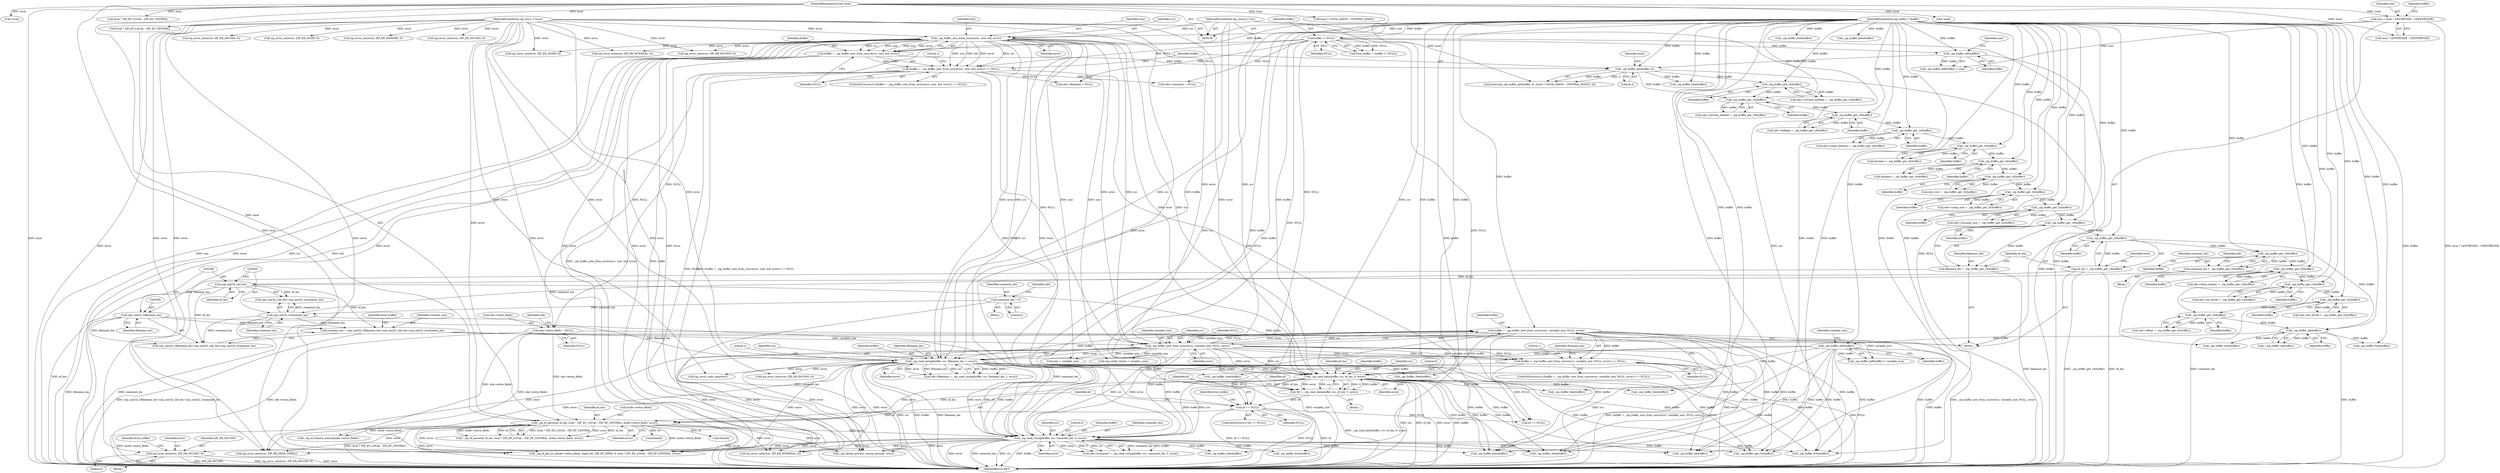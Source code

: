 digraph "0_libzip_2217022b7d1142738656d891e00b3d2d9179b796@pointer" {
"1000610" [label="(Call,zip_error_set(error, ZIP_ER_INCONS, 0))"];
"1000573" [label="(Call,_zip_read_string(buffer, src, comment_len, 0, error))"];
"1000426" [label="(Call,buffer = _zip_buffer_new_from_source(src, variable_size, NULL, error))"];
"1000111" [label="(MethodParameterIn,zip_buffer_t *buffer)"];
"1000428" [label="(Call,_zip_buffer_new_from_source(src, variable_size, NULL, error))"];
"1000157" [label="(Call,_zip_buffer_new_from_source(src, size, buf, error))"];
"1000110" [label="(MethodParameterIn,zip_source_t *src)"];
"1000129" [label="(Call,size = local ? LENTRYSIZE : CDENTRYSIZE)"];
"1000112" [label="(MethodParameterIn,bool local)"];
"1000113" [label="(MethodParameterIn,zip_error_t *error)"];
"1000391" [label="(Call,variable_size = (zip_uint32_t)filename_len+(zip_uint32_t)ef_len+(zip_uint32_t)comment_len)"];
"1000394" [label="(Call,(zip_uint32_t)filename_len)"];
"1000261" [label="(Call,filename_len = _zip_buffer_get_16(buffer))"];
"1000263" [label="(Call,_zip_buffer_get_16(buffer))"];
"1000259" [label="(Call,_zip_buffer_get_32(buffer))"];
"1000253" [label="(Call,_zip_buffer_get_32(buffer))"];
"1000247" [label="(Call,_zip_buffer_get_32(buffer))"];
"1000234" [label="(Call,_zip_buffer_get_16(buffer))"];
"1000230" [label="(Call,_zip_buffer_get_16(buffer))"];
"1000226" [label="(Call,_zip_buffer_get_16(buffer))"];
"1000220" [label="(Call,_zip_buffer_get_16(buffer))"];
"1000214" [label="(Call,_zip_buffer_get_16(buffer))"];
"1000202" [label="(Call,_zip_buffer_get_16(buffer))"];
"1000170" [label="(Call,_zip_buffer_get(buffer, 4))"];
"1000140" [label="(Call,_zip_buffer_left(buffer))"];
"1000126" [label="(Call,buffer != NULL)"];
"1000155" [label="(Call,buffer = _zip_buffer_new_from_source(src, size, buf, error))"];
"1000398" [label="(Call,(zip_uint32_t)ef_len)"];
"1000265" [label="(Call,ef_len = _zip_buffer_get_16(buffer))"];
"1000267" [label="(Call,_zip_buffer_get_16(buffer))"];
"1000401" [label="(Call,(zip_uint32_t)comment_len)"];
"1000297" [label="(Call,comment_len = _zip_buffer_get_16(buffer))"];
"1000299" [label="(Call,_zip_buffer_get_16(buffer))"];
"1000272" [label="(Call,comment_len = 0)"];
"1000154" [label="(Call,(buffer = _zip_buffer_new_from_source(src, size, buf, error)) == NULL)"];
"1000445" [label="(Call,_zip_read_string(buffer, src, filename_len, 1, error))"];
"1000409" [label="(Call,_zip_buffer_left(buffer))"];
"1000327" [label="(Call,_zip_buffer_ok(buffer))"];
"1000323" [label="(Call,_zip_buffer_get_32(buffer))"];
"1000317" [label="(Call,_zip_buffer_get_32(buffer))"];
"1000311" [label="(Call,_zip_buffer_get_16(buffer))"];
"1000305" [label="(Call,_zip_buffer_get_16(buffer))"];
"1000511" [label="(Call,_zip_read_data(buffer, src, ef_len, 0, error))"];
"1000533" [label="(Call,_zip_ef_parse(ef, ef_len, local ? ZIP_EF_LOCAL : ZIP_EF_CENTRAL, &zde->extra_fields, error))"];
"1000518" [label="(Call,ef == NULL)"];
"1000509" [label="(Call,*ef = _zip_read_data(buffer, src, ef_len, 0, error))"];
"1000425" [label="(Call,(buffer = _zip_buffer_new_from_source(src, variable_size, NULL, error)) == NULL)"];
"1000381" [label="(Call,zde->extra_fields = NULL)"];
"1000432" [label="(Identifier,error)"];
"1000422" [label="(Call,_zip_buffer_free(buffer))"];
"1000227" [label="(Identifier,buffer)"];
"1000433" [label="(Identifier,NULL)"];
"1000171" [label="(Identifier,buffer)"];
"1000141" [label="(Identifier,buffer)"];
"1000307" [label="(Call,zde->int_attrib = _zip_buffer_get_16(buffer))"];
"1000823" [label="(Call,_zip_buffer_free(buffer))"];
"1000160" [label="(Identifier,buf)"];
"1000162" [label="(Identifier,NULL)"];
"1000577" [label="(Literal,0)"];
"1000202" [label="(Call,_zip_buffer_get_16(buffer))"];
"1000129" [label="(Call,size = local ? LENTRYSIZE : CDENTRYSIZE)"];
"1000156" [label="(Identifier,buffer)"];
"1000401" [label="(Call,(zip_uint32_t)comment_len)"];
"1000277" [label="(Identifier,zde)"];
"1000689" [label="(Call,_zip_buffer_free(buffer))"];
"1000330" [label="(Call,zip_error_set(error, ZIP_ER_INTERNAL, 0))"];
"1000327" [label="(Call,_zip_buffer_ok(buffer))"];
"1000518" [label="(Call,ef == NULL)"];
"1000400" [label="(Identifier,ef_len)"];
"1000324" [label="(Identifier,buffer)"];
"1000254" [label="(Identifier,buffer)"];
"1000532" [label="(Call,!_zip_ef_parse(ef, ef_len, local ? ZIP_EF_LOCAL : ZIP_EF_CENTRAL, &zde->extra_fields, error))"];
"1000243" [label="(Call,zde->crc = _zip_buffer_get_32(buffer))"];
"1000300" [label="(Identifier,buffer)"];
"1000210" [label="(Call,zde->version_needed = _zip_buffer_get_16(buffer))"];
"1000157" [label="(Call,_zip_buffer_new_from_source(src, size, buf, error))"];
"1000296" [label="(Block,)"];
"1000448" [label="(Identifier,filename_len)"];
"1000139" [label="(Call,_zip_buffer_left(buffer) < size)"];
"1000431" [label="(Identifier,NULL)"];
"1000159" [label="(Identifier,size)"];
"1000272" [label="(Call,comment_len = 0)"];
"1000859" [label="(Call,size + variable_size)"];
"1000262" [label="(Identifier,filename_len)"];
"1000255" [label="(Call,zde->uncomp_size = _zip_buffer_get_32(buffer))"];
"1000507" [label="(Block,)"];
"1000260" [label="(Identifier,buffer)"];
"1000297" [label="(Call,comment_len = _zip_buffer_get_16(buffer))"];
"1000188" [label="(Call,_zip_buffer_free(buffer))"];
"1000221" [label="(Identifier,buffer)"];
"1000267" [label="(Call,_zip_buffer_get_16(buffer))"];
"1000862" [label="(MethodReturn,RET)"];
"1000794" [label="(Call,_zip_buffer_free(buffer))"];
"1000338" [label="(Call,_zip_buffer_free(buffer))"];
"1000611" [label="(Identifier,error)"];
"1000328" [label="(Identifier,buffer)"];
"1000301" [label="(Call,zde->disk_number = _zip_buffer_get_16(buffer))"];
"1000517" [label="(ControlStructure,if (ef == NULL))"];
"1000326" [label="(Call,!_zip_buffer_ok(buffer))"];
"1000405" [label="(Identifier,from_buffer)"];
"1000471" [label="(Call,_zip_buffer_free(buffer))"];
"1000140" [label="(Call,_zip_buffer_left(buffer))"];
"1000154" [label="(Call,(buffer = _zip_buffer_new_from_source(src, size, buf, error)) == NULL)"];
"1000172" [label="(Literal,4)"];
"1000215" [label="(Identifier,buffer)"];
"1000852" [label="(Call,_zip_ef_remove_internal(zde->extra_fields))"];
"1000427" [label="(Identifier,buffer)"];
"1000203" [label="(Identifier,buffer)"];
"1000573" [label="(Call,_zip_read_string(buffer, src, comment_len, 0, error))"];
"1000409" [label="(Call,_zip_buffer_left(buffer))"];
"1000413" [label="(Call,zip_error_set(error, ZIP_ER_INCONS, 0))"];
"1000382" [label="(Call,zde->extra_fields)"];
"1000274" [label="(Literal,0)"];
"1000248" [label="(Identifier,buffer)"];
"1000174" [label="(Identifier,local)"];
"1000234" [label="(Call,_zip_buffer_get_16(buffer))"];
"1000124" [label="(Call,from_buffer = (buffer != NULL))"];
"1000261" [label="(Call,filename_len = _zip_buffer_get_16(buffer))"];
"1000318" [label="(Identifier,buffer)"];
"1000214" [label="(Call,_zip_buffer_get_16(buffer))"];
"1000589" [label="(Call,_zip_buffer_free(buffer))"];
"1000536" [label="(Call,local ? ZIP_EF_LOCAL : ZIP_EF_CENTRAL)"];
"1000273" [label="(Identifier,comment_len)"];
"1000268" [label="(Identifier,buffer)"];
"1000450" [label="(Identifier,error)"];
"1000198" [label="(Call,zde->version_madeby = _zip_buffer_get_16(buffer))"];
"1000516" [label="(Identifier,error)"];
"1000449" [label="(Literal,1)"];
"1000323" [label="(Call,_zip_buffer_get_32(buffer))"];
"1000306" [label="(Identifier,buffer)"];
"1000127" [label="(Identifier,buffer)"];
"1000609" [label="(Block,)"];
"1000552" [label="(Call,_zip_buffer_free(buffer))"];
"1000408" [label="(Call,_zip_buffer_left(buffer) < variable_size)"];
"1000513" [label="(Identifier,src)"];
"1000311" [label="(Call,_zip_buffer_get_16(buffer))"];
"1000266" [label="(Identifier,ef_len)"];
"1000578" [label="(Identifier,error)"];
"1000228" [label="(Call,dostime = _zip_buffer_get_16(buffer))"];
"1000270" [label="(Identifier,local)"];
"1000713" [label="(Call,_zip_buffer_free(buffer))"];
"1000544" [label="(Identifier,error)"];
"1000535" [label="(Identifier,ef_len)"];
"1000170" [label="(Call,_zip_buffer_get(buffer, 4))"];
"1000161" [label="(Identifier,error)"];
"1000610" [label="(Call,zip_error_set(error, ZIP_ER_INCONS, 0))"];
"1000526" [label="(Call,_zip_buffer_free(buffer))"];
"1000777" [label="(Call,_zip_buffer_get_32(buffer))"];
"1000166" [label="(Literal,1)"];
"1000520" [label="(Identifier,NULL)"];
"1000546" [label="(Call,free(ef))"];
"1000613" [label="(Literal,0)"];
"1000173" [label="(Call,local ? LOCAL_MAGIC : CENTRAL_MAGIC)"];
"1000128" [label="(Identifier,NULL)"];
"1000437" [label="(Literal,1)"];
"1000222" [label="(Call,zde->comp_method = _zip_buffer_get_16(buffer))"];
"1000511" [label="(Call,_zip_read_data(buffer, src, ef_len, 0, error))"];
"1000299" [label="(Call,_zip_buffer_get_16(buffer))"];
"1000376" [label="(Call,zde->filename = NULL)"];
"1000113" [label="(MethodParameterIn,zip_error_t *error)"];
"1000428" [label="(Call,_zip_buffer_new_from_source(src, variable_size, NULL, error))"];
"1000259" [label="(Call,_zip_buffer_get_32(buffer))"];
"1000385" [label="(Identifier,NULL)"];
"1000169" [label="(Call,memcmp(_zip_buffer_get(buffer, 4), (local ? LOCAL_MAGIC : CENTRAL_MAGIC), 4))"];
"1000386" [label="(Call,zde->comment = NULL)"];
"1000515" [label="(Literal,0)"];
"1000235" [label="(Identifier,buffer)"];
"1000196" [label="(Call,!local)"];
"1000425" [label="(Call,(buffer = _zip_buffer_new_from_source(src, variable_size, NULL, error)) == NULL)"];
"1000514" [label="(Identifier,ef_len)"];
"1000144" [label="(Call,zip_error_set(error, ZIP_ER_NOZIP, 0))"];
"1000447" [label="(Identifier,src)"];
"1000841" [label="(Call,_zip_dirent_process_winzip_aes(zde, error))"];
"1000265" [label="(Call,ef_len = _zip_buffer_get_16(buffer))"];
"1000305" [label="(Call,_zip_buffer_get_16(buffer))"];
"1000126" [label="(Call,buffer != NULL)"];
"1000153" [label="(ControlStructure,if ((buffer = _zip_buffer_new_from_source(src, size, buf, error)) == NULL))"];
"1000430" [label="(Identifier,variable_size)"];
"1000394" [label="(Call,(zip_uint32_t)filename_len)"];
"1000303" [label="(Identifier,zde)"];
"1000752" [label="(Call,!local)"];
"1000446" [label="(Identifier,buffer)"];
"1000509" [label="(Call,*ef = _zip_read_data(buffer, src, ef_len, 0, error))"];
"1000492" [label="(Call,zip_error_set(error, ZIP_ER_INCONS, 0))"];
"1000231" [label="(Identifier,buffer)"];
"1000667" [label="(Call,_zip_ef_get_by_id(zde->extra_fields, &got_len, ZIP_EF_ZIP64, 0, local ? ZIP_EF_LOCAL : ZIP_EF_CENTRAL, error))"];
"1000112" [label="(MethodParameterIn,bool local)"];
"1000705" [label="(Call,zip_error_set(error, ZIP_ER_MEMORY, 0))"];
"1000784" [label="(Call,zip_error_set(error, ZIP_ER_INCONS, 0))"];
"1000510" [label="(Identifier,ef)"];
"1000512" [label="(Identifier,buffer)"];
"1000557" [label="(Call,free(ef))"];
"1000424" [label="(ControlStructure,if ((buffer = _zip_buffer_new_from_source(src, variable_size, NULL, error)) == NULL))"];
"1000533" [label="(Call,_zip_ef_parse(ef, ef_len, local ? ZIP_EF_LOCAL : ZIP_EF_CENTRAL, &zde->extra_fields, error))"];
"1000391" [label="(Call,variable_size = (zip_uint32_t)filename_len+(zip_uint32_t)ef_len+(zip_uint32_t)comment_len)"];
"1000131" [label="(Call,local ? LENTRYSIZE : CDENTRYSIZE)"];
"1000249" [label="(Call,zde->comp_size = _zip_buffer_get_32(buffer))"];
"1000429" [label="(Identifier,src)"];
"1000397" [label="(Call,(zip_uint32_t)ef_len+(zip_uint32_t)comment_len)"];
"1000398" [label="(Call,(zip_uint32_t)ef_len)"];
"1000540" [label="(Call,&zde->extra_fields)"];
"1000524" [label="(Identifier,from_buffer)"];
"1000298" [label="(Identifier,comment_len)"];
"1000271" [label="(Block,)"];
"1000612" [label="(Identifier,ZIP_ER_INCONS)"];
"1000111" [label="(MethodParameterIn,zip_buffer_t *buffer)"];
"1000226" [label="(Call,_zip_buffer_get_16(buffer))"];
"1000439" [label="(Identifier,filename_len)"];
"1000445" [label="(Call,_zip_read_string(buffer, src, filename_len, 1, error))"];
"1000381" [label="(Call,zde->extra_fields = NULL)"];
"1000459" [label="(Call,zip_error_code_zip(error))"];
"1000142" [label="(Identifier,size)"];
"1000814" [label="(Call,_zip_buffer_free(buffer))"];
"1000130" [label="(Identifier,size)"];
"1000312" [label="(Identifier,buffer)"];
"1000403" [label="(Identifier,comment_len)"];
"1000681" [label="(Call,ef == NULL)"];
"1000618" [label="(Call,_zip_buffer_free(buffer))"];
"1000616" [label="(Identifier,from_buffer)"];
"1000832" [label="(Call,zip_error_set(error, ZIP_ER_SEEK, EFBIG))"];
"1000253" [label="(Call,_zip_buffer_get_32(buffer))"];
"1000500" [label="(Call,_zip_buffer_free(buffer))"];
"1000574" [label="(Identifier,buffer)"];
"1000519" [label="(Identifier,ef)"];
"1000317" [label="(Call,_zip_buffer_get_32(buffer))"];
"1000806" [label="(Call,zip_error_set(error, ZIP_ER_INTERNAL, 0))"];
"1000803" [label="(Call,_zip_buffer_ok(buffer))"];
"1000180" [label="(Call,zip_error_set(error, ZIP_ER_NOZIP, 0))"];
"1000232" [label="(Call,dosdate = _zip_buffer_get_16(buffer))"];
"1000396" [label="(Identifier,filename_len)"];
"1000393" [label="(Call,(zip_uint32_t)filename_len+(zip_uint32_t)ef_len+(zip_uint32_t)comment_len)"];
"1000392" [label="(Identifier,variable_size)"];
"1000576" [label="(Identifier,comment_len)"];
"1000410" [label="(Identifier,buffer)"];
"1000216" [label="(Call,zde->bitflags = _zip_buffer_get_16(buffer))"];
"1000388" [label="(Identifier,zde)"];
"1000114" [label="(Block,)"];
"1000441" [label="(Call,zde->filename = _zip_read_string(buffer, src, filename_len, 1, error))"];
"1000264" [label="(Identifier,buffer)"];
"1000313" [label="(Call,zde->ext_attrib = _zip_buffer_get_32(buffer))"];
"1000575" [label="(Identifier,src)"];
"1000136" [label="(Identifier,buffer)"];
"1000463" [label="(Call,zip_error_set(error, ZIP_ER_INCONS, 0))"];
"1000534" [label="(Identifier,ef)"];
"1000247" [label="(Call,_zip_buffer_get_32(buffer))"];
"1000155" [label="(Call,buffer = _zip_buffer_new_from_source(src, size, buf, error))"];
"1000263" [label="(Call,_zip_buffer_get_16(buffer))"];
"1000426" [label="(Call,buffer = _zip_buffer_new_from_source(src, variable_size, NULL, error))"];
"1000220" [label="(Call,_zip_buffer_get_16(buffer))"];
"1000857" [label="(Call,(zip_int64_t)(size + variable_size))"];
"1000158" [label="(Identifier,src)"];
"1000319" [label="(Call,zde->offset = _zip_buffer_get_32(buffer))"];
"1000230" [label="(Call,_zip_buffer_get_16(buffer))"];
"1000675" [label="(Call,local ? ZIP_EF_LOCAL : ZIP_EF_CENTRAL)"];
"1000569" [label="(Call,zde->comment = _zip_read_string(buffer, src, comment_len, 0, error))"];
"1000411" [label="(Identifier,variable_size)"];
"1000110" [label="(MethodParameterIn,zip_source_t *src)"];
"1000610" -> "1000609"  [label="AST: "];
"1000610" -> "1000613"  [label="CFG: "];
"1000611" -> "1000610"  [label="AST: "];
"1000612" -> "1000610"  [label="AST: "];
"1000613" -> "1000610"  [label="AST: "];
"1000616" -> "1000610"  [label="CFG: "];
"1000610" -> "1000862"  [label="DDG: zip_error_set(error, ZIP_ER_INCONS, 0)"];
"1000610" -> "1000862"  [label="DDG: error"];
"1000610" -> "1000862"  [label="DDG: ZIP_ER_INCONS"];
"1000573" -> "1000610"  [label="DDG: error"];
"1000113" -> "1000610"  [label="DDG: error"];
"1000573" -> "1000569"  [label="AST: "];
"1000573" -> "1000578"  [label="CFG: "];
"1000574" -> "1000573"  [label="AST: "];
"1000575" -> "1000573"  [label="AST: "];
"1000576" -> "1000573"  [label="AST: "];
"1000577" -> "1000573"  [label="AST: "];
"1000578" -> "1000573"  [label="AST: "];
"1000569" -> "1000573"  [label="CFG: "];
"1000573" -> "1000862"  [label="DDG: src"];
"1000573" -> "1000862"  [label="DDG: buffer"];
"1000573" -> "1000862"  [label="DDG: error"];
"1000573" -> "1000862"  [label="DDG: comment_len"];
"1000573" -> "1000569"  [label="DDG: comment_len"];
"1000573" -> "1000569"  [label="DDG: buffer"];
"1000573" -> "1000569"  [label="DDG: error"];
"1000573" -> "1000569"  [label="DDG: 0"];
"1000573" -> "1000569"  [label="DDG: src"];
"1000426" -> "1000573"  [label="DDG: buffer"];
"1000445" -> "1000573"  [label="DDG: buffer"];
"1000445" -> "1000573"  [label="DDG: src"];
"1000445" -> "1000573"  [label="DDG: error"];
"1000409" -> "1000573"  [label="DDG: buffer"];
"1000511" -> "1000573"  [label="DDG: buffer"];
"1000511" -> "1000573"  [label="DDG: src"];
"1000111" -> "1000573"  [label="DDG: buffer"];
"1000157" -> "1000573"  [label="DDG: src"];
"1000157" -> "1000573"  [label="DDG: error"];
"1000428" -> "1000573"  [label="DDG: src"];
"1000428" -> "1000573"  [label="DDG: error"];
"1000110" -> "1000573"  [label="DDG: src"];
"1000401" -> "1000573"  [label="DDG: comment_len"];
"1000533" -> "1000573"  [label="DDG: error"];
"1000113" -> "1000573"  [label="DDG: error"];
"1000573" -> "1000589"  [label="DDG: buffer"];
"1000573" -> "1000618"  [label="DDG: buffer"];
"1000573" -> "1000667"  [label="DDG: error"];
"1000573" -> "1000689"  [label="DDG: buffer"];
"1000573" -> "1000713"  [label="DDG: buffer"];
"1000573" -> "1000777"  [label="DDG: buffer"];
"1000573" -> "1000794"  [label="DDG: buffer"];
"1000573" -> "1000803"  [label="DDG: buffer"];
"1000573" -> "1000806"  [label="DDG: error"];
"1000573" -> "1000832"  [label="DDG: error"];
"1000573" -> "1000841"  [label="DDG: error"];
"1000426" -> "1000425"  [label="AST: "];
"1000426" -> "1000428"  [label="CFG: "];
"1000427" -> "1000426"  [label="AST: "];
"1000428" -> "1000426"  [label="AST: "];
"1000433" -> "1000426"  [label="CFG: "];
"1000426" -> "1000862"  [label="DDG: _zip_buffer_new_from_source(src, variable_size, NULL, error)"];
"1000426" -> "1000862"  [label="DDG: buffer"];
"1000426" -> "1000425"  [label="DDG: buffer"];
"1000111" -> "1000426"  [label="DDG: buffer"];
"1000428" -> "1000426"  [label="DDG: src"];
"1000428" -> "1000426"  [label="DDG: variable_size"];
"1000428" -> "1000426"  [label="DDG: NULL"];
"1000428" -> "1000426"  [label="DDG: error"];
"1000426" -> "1000445"  [label="DDG: buffer"];
"1000426" -> "1000511"  [label="DDG: buffer"];
"1000426" -> "1000689"  [label="DDG: buffer"];
"1000426" -> "1000713"  [label="DDG: buffer"];
"1000426" -> "1000777"  [label="DDG: buffer"];
"1000426" -> "1000794"  [label="DDG: buffer"];
"1000426" -> "1000803"  [label="DDG: buffer"];
"1000111" -> "1000108"  [label="AST: "];
"1000111" -> "1000862"  [label="DDG: buffer"];
"1000111" -> "1000126"  [label="DDG: buffer"];
"1000111" -> "1000140"  [label="DDG: buffer"];
"1000111" -> "1000155"  [label="DDG: buffer"];
"1000111" -> "1000170"  [label="DDG: buffer"];
"1000111" -> "1000188"  [label="DDG: buffer"];
"1000111" -> "1000202"  [label="DDG: buffer"];
"1000111" -> "1000214"  [label="DDG: buffer"];
"1000111" -> "1000220"  [label="DDG: buffer"];
"1000111" -> "1000226"  [label="DDG: buffer"];
"1000111" -> "1000230"  [label="DDG: buffer"];
"1000111" -> "1000234"  [label="DDG: buffer"];
"1000111" -> "1000247"  [label="DDG: buffer"];
"1000111" -> "1000253"  [label="DDG: buffer"];
"1000111" -> "1000259"  [label="DDG: buffer"];
"1000111" -> "1000263"  [label="DDG: buffer"];
"1000111" -> "1000267"  [label="DDG: buffer"];
"1000111" -> "1000299"  [label="DDG: buffer"];
"1000111" -> "1000305"  [label="DDG: buffer"];
"1000111" -> "1000311"  [label="DDG: buffer"];
"1000111" -> "1000317"  [label="DDG: buffer"];
"1000111" -> "1000323"  [label="DDG: buffer"];
"1000111" -> "1000327"  [label="DDG: buffer"];
"1000111" -> "1000338"  [label="DDG: buffer"];
"1000111" -> "1000409"  [label="DDG: buffer"];
"1000111" -> "1000422"  [label="DDG: buffer"];
"1000111" -> "1000445"  [label="DDG: buffer"];
"1000111" -> "1000471"  [label="DDG: buffer"];
"1000111" -> "1000500"  [label="DDG: buffer"];
"1000111" -> "1000511"  [label="DDG: buffer"];
"1000111" -> "1000526"  [label="DDG: buffer"];
"1000111" -> "1000552"  [label="DDG: buffer"];
"1000111" -> "1000589"  [label="DDG: buffer"];
"1000111" -> "1000618"  [label="DDG: buffer"];
"1000111" -> "1000689"  [label="DDG: buffer"];
"1000111" -> "1000713"  [label="DDG: buffer"];
"1000111" -> "1000777"  [label="DDG: buffer"];
"1000111" -> "1000794"  [label="DDG: buffer"];
"1000111" -> "1000803"  [label="DDG: buffer"];
"1000111" -> "1000814"  [label="DDG: buffer"];
"1000111" -> "1000823"  [label="DDG: buffer"];
"1000428" -> "1000432"  [label="CFG: "];
"1000429" -> "1000428"  [label="AST: "];
"1000430" -> "1000428"  [label="AST: "];
"1000431" -> "1000428"  [label="AST: "];
"1000432" -> "1000428"  [label="AST: "];
"1000428" -> "1000862"  [label="DDG: error"];
"1000428" -> "1000862"  [label="DDG: variable_size"];
"1000428" -> "1000862"  [label="DDG: src"];
"1000428" -> "1000425"  [label="DDG: src"];
"1000428" -> "1000425"  [label="DDG: variable_size"];
"1000428" -> "1000425"  [label="DDG: NULL"];
"1000428" -> "1000425"  [label="DDG: error"];
"1000157" -> "1000428"  [label="DDG: src"];
"1000157" -> "1000428"  [label="DDG: error"];
"1000110" -> "1000428"  [label="DDG: src"];
"1000391" -> "1000428"  [label="DDG: variable_size"];
"1000126" -> "1000428"  [label="DDG: NULL"];
"1000154" -> "1000428"  [label="DDG: NULL"];
"1000113" -> "1000428"  [label="DDG: error"];
"1000428" -> "1000445"  [label="DDG: src"];
"1000428" -> "1000445"  [label="DDG: error"];
"1000428" -> "1000511"  [label="DDG: src"];
"1000428" -> "1000511"  [label="DDG: error"];
"1000428" -> "1000667"  [label="DDG: error"];
"1000428" -> "1000806"  [label="DDG: error"];
"1000428" -> "1000832"  [label="DDG: error"];
"1000428" -> "1000841"  [label="DDG: error"];
"1000428" -> "1000857"  [label="DDG: variable_size"];
"1000428" -> "1000859"  [label="DDG: variable_size"];
"1000157" -> "1000155"  [label="AST: "];
"1000157" -> "1000161"  [label="CFG: "];
"1000158" -> "1000157"  [label="AST: "];
"1000159" -> "1000157"  [label="AST: "];
"1000160" -> "1000157"  [label="AST: "];
"1000161" -> "1000157"  [label="AST: "];
"1000155" -> "1000157"  [label="CFG: "];
"1000157" -> "1000862"  [label="DDG: size"];
"1000157" -> "1000862"  [label="DDG: buf"];
"1000157" -> "1000862"  [label="DDG: src"];
"1000157" -> "1000862"  [label="DDG: error"];
"1000157" -> "1000154"  [label="DDG: src"];
"1000157" -> "1000154"  [label="DDG: size"];
"1000157" -> "1000154"  [label="DDG: buf"];
"1000157" -> "1000154"  [label="DDG: error"];
"1000157" -> "1000155"  [label="DDG: src"];
"1000157" -> "1000155"  [label="DDG: size"];
"1000157" -> "1000155"  [label="DDG: buf"];
"1000157" -> "1000155"  [label="DDG: error"];
"1000110" -> "1000157"  [label="DDG: src"];
"1000129" -> "1000157"  [label="DDG: size"];
"1000113" -> "1000157"  [label="DDG: error"];
"1000157" -> "1000180"  [label="DDG: error"];
"1000157" -> "1000330"  [label="DDG: error"];
"1000157" -> "1000413"  [label="DDG: error"];
"1000157" -> "1000445"  [label="DDG: src"];
"1000157" -> "1000445"  [label="DDG: error"];
"1000157" -> "1000511"  [label="DDG: src"];
"1000157" -> "1000511"  [label="DDG: error"];
"1000157" -> "1000667"  [label="DDG: error"];
"1000157" -> "1000806"  [label="DDG: error"];
"1000157" -> "1000832"  [label="DDG: error"];
"1000157" -> "1000841"  [label="DDG: error"];
"1000157" -> "1000857"  [label="DDG: size"];
"1000157" -> "1000859"  [label="DDG: size"];
"1000110" -> "1000108"  [label="AST: "];
"1000110" -> "1000862"  [label="DDG: src"];
"1000110" -> "1000445"  [label="DDG: src"];
"1000110" -> "1000511"  [label="DDG: src"];
"1000129" -> "1000114"  [label="AST: "];
"1000129" -> "1000131"  [label="CFG: "];
"1000130" -> "1000129"  [label="AST: "];
"1000131" -> "1000129"  [label="AST: "];
"1000136" -> "1000129"  [label="CFG: "];
"1000129" -> "1000862"  [label="DDG: local ? LENTRYSIZE : CDENTRYSIZE"];
"1000112" -> "1000129"  [label="DDG: local"];
"1000129" -> "1000139"  [label="DDG: size"];
"1000112" -> "1000108"  [label="AST: "];
"1000112" -> "1000862"  [label="DDG: local"];
"1000112" -> "1000131"  [label="DDG: local"];
"1000112" -> "1000169"  [label="DDG: local"];
"1000112" -> "1000173"  [label="DDG: local"];
"1000112" -> "1000196"  [label="DDG: local"];
"1000112" -> "1000533"  [label="DDG: local"];
"1000112" -> "1000536"  [label="DDG: local"];
"1000112" -> "1000667"  [label="DDG: local"];
"1000112" -> "1000675"  [label="DDG: local"];
"1000112" -> "1000752"  [label="DDG: local"];
"1000113" -> "1000108"  [label="AST: "];
"1000113" -> "1000862"  [label="DDG: error"];
"1000113" -> "1000144"  [label="DDG: error"];
"1000113" -> "1000180"  [label="DDG: error"];
"1000113" -> "1000330"  [label="DDG: error"];
"1000113" -> "1000413"  [label="DDG: error"];
"1000113" -> "1000445"  [label="DDG: error"];
"1000113" -> "1000459"  [label="DDG: error"];
"1000113" -> "1000463"  [label="DDG: error"];
"1000113" -> "1000492"  [label="DDG: error"];
"1000113" -> "1000511"  [label="DDG: error"];
"1000113" -> "1000533"  [label="DDG: error"];
"1000113" -> "1000667"  [label="DDG: error"];
"1000113" -> "1000705"  [label="DDG: error"];
"1000113" -> "1000784"  [label="DDG: error"];
"1000113" -> "1000806"  [label="DDG: error"];
"1000113" -> "1000832"  [label="DDG: error"];
"1000113" -> "1000841"  [label="DDG: error"];
"1000391" -> "1000114"  [label="AST: "];
"1000391" -> "1000393"  [label="CFG: "];
"1000392" -> "1000391"  [label="AST: "];
"1000393" -> "1000391"  [label="AST: "];
"1000405" -> "1000391"  [label="CFG: "];
"1000391" -> "1000862"  [label="DDG: (zip_uint32_t)filename_len+(zip_uint32_t)ef_len+(zip_uint32_t)comment_len"];
"1000394" -> "1000391"  [label="DDG: filename_len"];
"1000398" -> "1000391"  [label="DDG: ef_len"];
"1000401" -> "1000391"  [label="DDG: comment_len"];
"1000391" -> "1000408"  [label="DDG: variable_size"];
"1000394" -> "1000393"  [label="AST: "];
"1000394" -> "1000396"  [label="CFG: "];
"1000395" -> "1000394"  [label="AST: "];
"1000396" -> "1000394"  [label="AST: "];
"1000399" -> "1000394"  [label="CFG: "];
"1000394" -> "1000862"  [label="DDG: filename_len"];
"1000394" -> "1000393"  [label="DDG: filename_len"];
"1000261" -> "1000394"  [label="DDG: filename_len"];
"1000394" -> "1000445"  [label="DDG: filename_len"];
"1000261" -> "1000114"  [label="AST: "];
"1000261" -> "1000263"  [label="CFG: "];
"1000262" -> "1000261"  [label="AST: "];
"1000263" -> "1000261"  [label="AST: "];
"1000266" -> "1000261"  [label="CFG: "];
"1000261" -> "1000862"  [label="DDG: filename_len"];
"1000263" -> "1000261"  [label="DDG: buffer"];
"1000263" -> "1000264"  [label="CFG: "];
"1000264" -> "1000263"  [label="AST: "];
"1000259" -> "1000263"  [label="DDG: buffer"];
"1000263" -> "1000267"  [label="DDG: buffer"];
"1000259" -> "1000255"  [label="AST: "];
"1000259" -> "1000260"  [label="CFG: "];
"1000260" -> "1000259"  [label="AST: "];
"1000255" -> "1000259"  [label="CFG: "];
"1000259" -> "1000255"  [label="DDG: buffer"];
"1000253" -> "1000259"  [label="DDG: buffer"];
"1000253" -> "1000249"  [label="AST: "];
"1000253" -> "1000254"  [label="CFG: "];
"1000254" -> "1000253"  [label="AST: "];
"1000249" -> "1000253"  [label="CFG: "];
"1000253" -> "1000249"  [label="DDG: buffer"];
"1000247" -> "1000253"  [label="DDG: buffer"];
"1000247" -> "1000243"  [label="AST: "];
"1000247" -> "1000248"  [label="CFG: "];
"1000248" -> "1000247"  [label="AST: "];
"1000243" -> "1000247"  [label="CFG: "];
"1000247" -> "1000243"  [label="DDG: buffer"];
"1000234" -> "1000247"  [label="DDG: buffer"];
"1000234" -> "1000232"  [label="AST: "];
"1000234" -> "1000235"  [label="CFG: "];
"1000235" -> "1000234"  [label="AST: "];
"1000232" -> "1000234"  [label="CFG: "];
"1000234" -> "1000232"  [label="DDG: buffer"];
"1000230" -> "1000234"  [label="DDG: buffer"];
"1000230" -> "1000228"  [label="AST: "];
"1000230" -> "1000231"  [label="CFG: "];
"1000231" -> "1000230"  [label="AST: "];
"1000228" -> "1000230"  [label="CFG: "];
"1000230" -> "1000228"  [label="DDG: buffer"];
"1000226" -> "1000230"  [label="DDG: buffer"];
"1000226" -> "1000222"  [label="AST: "];
"1000226" -> "1000227"  [label="CFG: "];
"1000227" -> "1000226"  [label="AST: "];
"1000222" -> "1000226"  [label="CFG: "];
"1000226" -> "1000222"  [label="DDG: buffer"];
"1000220" -> "1000226"  [label="DDG: buffer"];
"1000220" -> "1000216"  [label="AST: "];
"1000220" -> "1000221"  [label="CFG: "];
"1000221" -> "1000220"  [label="AST: "];
"1000216" -> "1000220"  [label="CFG: "];
"1000220" -> "1000216"  [label="DDG: buffer"];
"1000214" -> "1000220"  [label="DDG: buffer"];
"1000214" -> "1000210"  [label="AST: "];
"1000214" -> "1000215"  [label="CFG: "];
"1000215" -> "1000214"  [label="AST: "];
"1000210" -> "1000214"  [label="CFG: "];
"1000214" -> "1000210"  [label="DDG: buffer"];
"1000202" -> "1000214"  [label="DDG: buffer"];
"1000170" -> "1000214"  [label="DDG: buffer"];
"1000202" -> "1000198"  [label="AST: "];
"1000202" -> "1000203"  [label="CFG: "];
"1000203" -> "1000202"  [label="AST: "];
"1000198" -> "1000202"  [label="CFG: "];
"1000202" -> "1000198"  [label="DDG: buffer"];
"1000170" -> "1000202"  [label="DDG: buffer"];
"1000170" -> "1000169"  [label="AST: "];
"1000170" -> "1000172"  [label="CFG: "];
"1000171" -> "1000170"  [label="AST: "];
"1000172" -> "1000170"  [label="AST: "];
"1000174" -> "1000170"  [label="CFG: "];
"1000170" -> "1000862"  [label="DDG: buffer"];
"1000170" -> "1000169"  [label="DDG: buffer"];
"1000170" -> "1000169"  [label="DDG: 4"];
"1000140" -> "1000170"  [label="DDG: buffer"];
"1000155" -> "1000170"  [label="DDG: buffer"];
"1000170" -> "1000188"  [label="DDG: buffer"];
"1000140" -> "1000139"  [label="AST: "];
"1000140" -> "1000141"  [label="CFG: "];
"1000141" -> "1000140"  [label="AST: "];
"1000142" -> "1000140"  [label="CFG: "];
"1000140" -> "1000862"  [label="DDG: buffer"];
"1000140" -> "1000139"  [label="DDG: buffer"];
"1000126" -> "1000140"  [label="DDG: buffer"];
"1000126" -> "1000124"  [label="AST: "];
"1000126" -> "1000128"  [label="CFG: "];
"1000127" -> "1000126"  [label="AST: "];
"1000128" -> "1000126"  [label="AST: "];
"1000124" -> "1000126"  [label="CFG: "];
"1000126" -> "1000862"  [label="DDG: NULL"];
"1000126" -> "1000124"  [label="DDG: buffer"];
"1000126" -> "1000124"  [label="DDG: NULL"];
"1000126" -> "1000154"  [label="DDG: NULL"];
"1000126" -> "1000376"  [label="DDG: NULL"];
"1000126" -> "1000381"  [label="DDG: NULL"];
"1000126" -> "1000386"  [label="DDG: NULL"];
"1000126" -> "1000518"  [label="DDG: NULL"];
"1000126" -> "1000681"  [label="DDG: NULL"];
"1000155" -> "1000154"  [label="AST: "];
"1000156" -> "1000155"  [label="AST: "];
"1000162" -> "1000155"  [label="CFG: "];
"1000155" -> "1000862"  [label="DDG: _zip_buffer_new_from_source(src, size, buf, error)"];
"1000155" -> "1000862"  [label="DDG: buffer"];
"1000155" -> "1000154"  [label="DDG: buffer"];
"1000398" -> "1000397"  [label="AST: "];
"1000398" -> "1000400"  [label="CFG: "];
"1000399" -> "1000398"  [label="AST: "];
"1000400" -> "1000398"  [label="AST: "];
"1000402" -> "1000398"  [label="CFG: "];
"1000398" -> "1000862"  [label="DDG: ef_len"];
"1000398" -> "1000393"  [label="DDG: ef_len"];
"1000398" -> "1000397"  [label="DDG: ef_len"];
"1000265" -> "1000398"  [label="DDG: ef_len"];
"1000398" -> "1000511"  [label="DDG: ef_len"];
"1000265" -> "1000114"  [label="AST: "];
"1000265" -> "1000267"  [label="CFG: "];
"1000266" -> "1000265"  [label="AST: "];
"1000267" -> "1000265"  [label="AST: "];
"1000270" -> "1000265"  [label="CFG: "];
"1000265" -> "1000862"  [label="DDG: _zip_buffer_get_16(buffer)"];
"1000265" -> "1000862"  [label="DDG: ef_len"];
"1000267" -> "1000265"  [label="DDG: buffer"];
"1000267" -> "1000268"  [label="CFG: "];
"1000268" -> "1000267"  [label="AST: "];
"1000267" -> "1000299"  [label="DDG: buffer"];
"1000267" -> "1000327"  [label="DDG: buffer"];
"1000401" -> "1000397"  [label="AST: "];
"1000401" -> "1000403"  [label="CFG: "];
"1000402" -> "1000401"  [label="AST: "];
"1000403" -> "1000401"  [label="AST: "];
"1000397" -> "1000401"  [label="CFG: "];
"1000401" -> "1000862"  [label="DDG: comment_len"];
"1000401" -> "1000393"  [label="DDG: comment_len"];
"1000401" -> "1000397"  [label="DDG: comment_len"];
"1000297" -> "1000401"  [label="DDG: comment_len"];
"1000272" -> "1000401"  [label="DDG: comment_len"];
"1000297" -> "1000296"  [label="AST: "];
"1000297" -> "1000299"  [label="CFG: "];
"1000298" -> "1000297"  [label="AST: "];
"1000299" -> "1000297"  [label="AST: "];
"1000303" -> "1000297"  [label="CFG: "];
"1000297" -> "1000862"  [label="DDG: comment_len"];
"1000299" -> "1000297"  [label="DDG: buffer"];
"1000299" -> "1000300"  [label="CFG: "];
"1000300" -> "1000299"  [label="AST: "];
"1000299" -> "1000305"  [label="DDG: buffer"];
"1000272" -> "1000271"  [label="AST: "];
"1000272" -> "1000274"  [label="CFG: "];
"1000273" -> "1000272"  [label="AST: "];
"1000274" -> "1000272"  [label="AST: "];
"1000277" -> "1000272"  [label="CFG: "];
"1000272" -> "1000862"  [label="DDG: comment_len"];
"1000154" -> "1000153"  [label="AST: "];
"1000154" -> "1000162"  [label="CFG: "];
"1000162" -> "1000154"  [label="AST: "];
"1000166" -> "1000154"  [label="CFG: "];
"1000171" -> "1000154"  [label="CFG: "];
"1000154" -> "1000862"  [label="DDG: (buffer = _zip_buffer_new_from_source(src, size, buf, error)) == NULL"];
"1000154" -> "1000862"  [label="DDG: NULL"];
"1000154" -> "1000376"  [label="DDG: NULL"];
"1000154" -> "1000381"  [label="DDG: NULL"];
"1000154" -> "1000386"  [label="DDG: NULL"];
"1000154" -> "1000518"  [label="DDG: NULL"];
"1000154" -> "1000681"  [label="DDG: NULL"];
"1000445" -> "1000441"  [label="AST: "];
"1000445" -> "1000450"  [label="CFG: "];
"1000446" -> "1000445"  [label="AST: "];
"1000447" -> "1000445"  [label="AST: "];
"1000448" -> "1000445"  [label="AST: "];
"1000449" -> "1000445"  [label="AST: "];
"1000450" -> "1000445"  [label="AST: "];
"1000441" -> "1000445"  [label="CFG: "];
"1000445" -> "1000862"  [label="DDG: buffer"];
"1000445" -> "1000862"  [label="DDG: src"];
"1000445" -> "1000862"  [label="DDG: filename_len"];
"1000445" -> "1000441"  [label="DDG: buffer"];
"1000445" -> "1000441"  [label="DDG: 1"];
"1000445" -> "1000441"  [label="DDG: error"];
"1000445" -> "1000441"  [label="DDG: filename_len"];
"1000445" -> "1000441"  [label="DDG: src"];
"1000409" -> "1000445"  [label="DDG: buffer"];
"1000445" -> "1000459"  [label="DDG: error"];
"1000445" -> "1000471"  [label="DDG: buffer"];
"1000445" -> "1000492"  [label="DDG: error"];
"1000445" -> "1000500"  [label="DDG: buffer"];
"1000445" -> "1000511"  [label="DDG: buffer"];
"1000445" -> "1000511"  [label="DDG: src"];
"1000445" -> "1000511"  [label="DDG: error"];
"1000445" -> "1000667"  [label="DDG: error"];
"1000445" -> "1000689"  [label="DDG: buffer"];
"1000445" -> "1000713"  [label="DDG: buffer"];
"1000445" -> "1000777"  [label="DDG: buffer"];
"1000445" -> "1000794"  [label="DDG: buffer"];
"1000445" -> "1000803"  [label="DDG: buffer"];
"1000445" -> "1000806"  [label="DDG: error"];
"1000445" -> "1000832"  [label="DDG: error"];
"1000445" -> "1000841"  [label="DDG: error"];
"1000409" -> "1000408"  [label="AST: "];
"1000409" -> "1000410"  [label="CFG: "];
"1000410" -> "1000409"  [label="AST: "];
"1000411" -> "1000409"  [label="CFG: "];
"1000409" -> "1000862"  [label="DDG: buffer"];
"1000409" -> "1000408"  [label="DDG: buffer"];
"1000327" -> "1000409"  [label="DDG: buffer"];
"1000409" -> "1000511"  [label="DDG: buffer"];
"1000409" -> "1000689"  [label="DDG: buffer"];
"1000409" -> "1000713"  [label="DDG: buffer"];
"1000409" -> "1000777"  [label="DDG: buffer"];
"1000409" -> "1000794"  [label="DDG: buffer"];
"1000409" -> "1000803"  [label="DDG: buffer"];
"1000327" -> "1000326"  [label="AST: "];
"1000327" -> "1000328"  [label="CFG: "];
"1000328" -> "1000327"  [label="AST: "];
"1000326" -> "1000327"  [label="CFG: "];
"1000327" -> "1000862"  [label="DDG: buffer"];
"1000327" -> "1000326"  [label="DDG: buffer"];
"1000323" -> "1000327"  [label="DDG: buffer"];
"1000327" -> "1000338"  [label="DDG: buffer"];
"1000327" -> "1000422"  [label="DDG: buffer"];
"1000323" -> "1000319"  [label="AST: "];
"1000323" -> "1000324"  [label="CFG: "];
"1000324" -> "1000323"  [label="AST: "];
"1000319" -> "1000323"  [label="CFG: "];
"1000323" -> "1000319"  [label="DDG: buffer"];
"1000317" -> "1000323"  [label="DDG: buffer"];
"1000317" -> "1000313"  [label="AST: "];
"1000317" -> "1000318"  [label="CFG: "];
"1000318" -> "1000317"  [label="AST: "];
"1000313" -> "1000317"  [label="CFG: "];
"1000317" -> "1000313"  [label="DDG: buffer"];
"1000311" -> "1000317"  [label="DDG: buffer"];
"1000311" -> "1000307"  [label="AST: "];
"1000311" -> "1000312"  [label="CFG: "];
"1000312" -> "1000311"  [label="AST: "];
"1000307" -> "1000311"  [label="CFG: "];
"1000311" -> "1000307"  [label="DDG: buffer"];
"1000305" -> "1000311"  [label="DDG: buffer"];
"1000305" -> "1000301"  [label="AST: "];
"1000305" -> "1000306"  [label="CFG: "];
"1000306" -> "1000305"  [label="AST: "];
"1000301" -> "1000305"  [label="CFG: "];
"1000305" -> "1000301"  [label="DDG: buffer"];
"1000511" -> "1000509"  [label="AST: "];
"1000511" -> "1000516"  [label="CFG: "];
"1000512" -> "1000511"  [label="AST: "];
"1000513" -> "1000511"  [label="AST: "];
"1000514" -> "1000511"  [label="AST: "];
"1000515" -> "1000511"  [label="AST: "];
"1000516" -> "1000511"  [label="AST: "];
"1000509" -> "1000511"  [label="CFG: "];
"1000511" -> "1000862"  [label="DDG: src"];
"1000511" -> "1000862"  [label="DDG: ef_len"];
"1000511" -> "1000862"  [label="DDG: error"];
"1000511" -> "1000862"  [label="DDG: buffer"];
"1000511" -> "1000509"  [label="DDG: 0"];
"1000511" -> "1000509"  [label="DDG: buffer"];
"1000511" -> "1000509"  [label="DDG: ef_len"];
"1000511" -> "1000509"  [label="DDG: error"];
"1000511" -> "1000509"  [label="DDG: src"];
"1000511" -> "1000526"  [label="DDG: buffer"];
"1000511" -> "1000533"  [label="DDG: ef_len"];
"1000511" -> "1000533"  [label="DDG: error"];
"1000511" -> "1000552"  [label="DDG: buffer"];
"1000511" -> "1000689"  [label="DDG: buffer"];
"1000511" -> "1000713"  [label="DDG: buffer"];
"1000511" -> "1000777"  [label="DDG: buffer"];
"1000511" -> "1000794"  [label="DDG: buffer"];
"1000511" -> "1000803"  [label="DDG: buffer"];
"1000533" -> "1000532"  [label="AST: "];
"1000533" -> "1000544"  [label="CFG: "];
"1000534" -> "1000533"  [label="AST: "];
"1000535" -> "1000533"  [label="AST: "];
"1000536" -> "1000533"  [label="AST: "];
"1000540" -> "1000533"  [label="AST: "];
"1000544" -> "1000533"  [label="AST: "];
"1000532" -> "1000533"  [label="CFG: "];
"1000533" -> "1000862"  [label="DDG: &zde->extra_fields"];
"1000533" -> "1000862"  [label="DDG: local ? ZIP_EF_LOCAL : ZIP_EF_CENTRAL"];
"1000533" -> "1000862"  [label="DDG: error"];
"1000533" -> "1000862"  [label="DDG: ef_len"];
"1000533" -> "1000532"  [label="DDG: local ? ZIP_EF_LOCAL : ZIP_EF_CENTRAL"];
"1000533" -> "1000532"  [label="DDG: error"];
"1000533" -> "1000532"  [label="DDG: ef_len"];
"1000533" -> "1000532"  [label="DDG: &zde->extra_fields"];
"1000533" -> "1000532"  [label="DDG: ef"];
"1000518" -> "1000533"  [label="DDG: ef"];
"1000381" -> "1000533"  [label="DDG: zde->extra_fields"];
"1000533" -> "1000546"  [label="DDG: ef"];
"1000533" -> "1000557"  [label="DDG: ef"];
"1000533" -> "1000667"  [label="DDG: &zde->extra_fields"];
"1000533" -> "1000667"  [label="DDG: error"];
"1000533" -> "1000806"  [label="DDG: error"];
"1000533" -> "1000832"  [label="DDG: error"];
"1000533" -> "1000841"  [label="DDG: error"];
"1000533" -> "1000852"  [label="DDG: &zde->extra_fields"];
"1000518" -> "1000517"  [label="AST: "];
"1000518" -> "1000520"  [label="CFG: "];
"1000519" -> "1000518"  [label="AST: "];
"1000520" -> "1000518"  [label="AST: "];
"1000524" -> "1000518"  [label="CFG: "];
"1000534" -> "1000518"  [label="CFG: "];
"1000518" -> "1000862"  [label="DDG: NULL"];
"1000518" -> "1000862"  [label="DDG: ef"];
"1000518" -> "1000862"  [label="DDG: ef == NULL"];
"1000509" -> "1000518"  [label="DDG: ef"];
"1000425" -> "1000518"  [label="DDG: NULL"];
"1000518" -> "1000681"  [label="DDG: NULL"];
"1000509" -> "1000507"  [label="AST: "];
"1000510" -> "1000509"  [label="AST: "];
"1000519" -> "1000509"  [label="CFG: "];
"1000509" -> "1000862"  [label="DDG: _zip_read_data(buffer, src, ef_len, 0, error)"];
"1000425" -> "1000424"  [label="AST: "];
"1000425" -> "1000433"  [label="CFG: "];
"1000433" -> "1000425"  [label="AST: "];
"1000437" -> "1000425"  [label="CFG: "];
"1000439" -> "1000425"  [label="CFG: "];
"1000425" -> "1000862"  [label="DDG: (buffer = _zip_buffer_new_from_source(src, variable_size, NULL, error)) == NULL"];
"1000425" -> "1000862"  [label="DDG: NULL"];
"1000425" -> "1000681"  [label="DDG: NULL"];
"1000381" -> "1000114"  [label="AST: "];
"1000381" -> "1000385"  [label="CFG: "];
"1000382" -> "1000381"  [label="AST: "];
"1000385" -> "1000381"  [label="AST: "];
"1000388" -> "1000381"  [label="CFG: "];
"1000381" -> "1000862"  [label="DDG: zde->extra_fields"];
"1000381" -> "1000667"  [label="DDG: zde->extra_fields"];
"1000381" -> "1000852"  [label="DDG: zde->extra_fields"];
}
